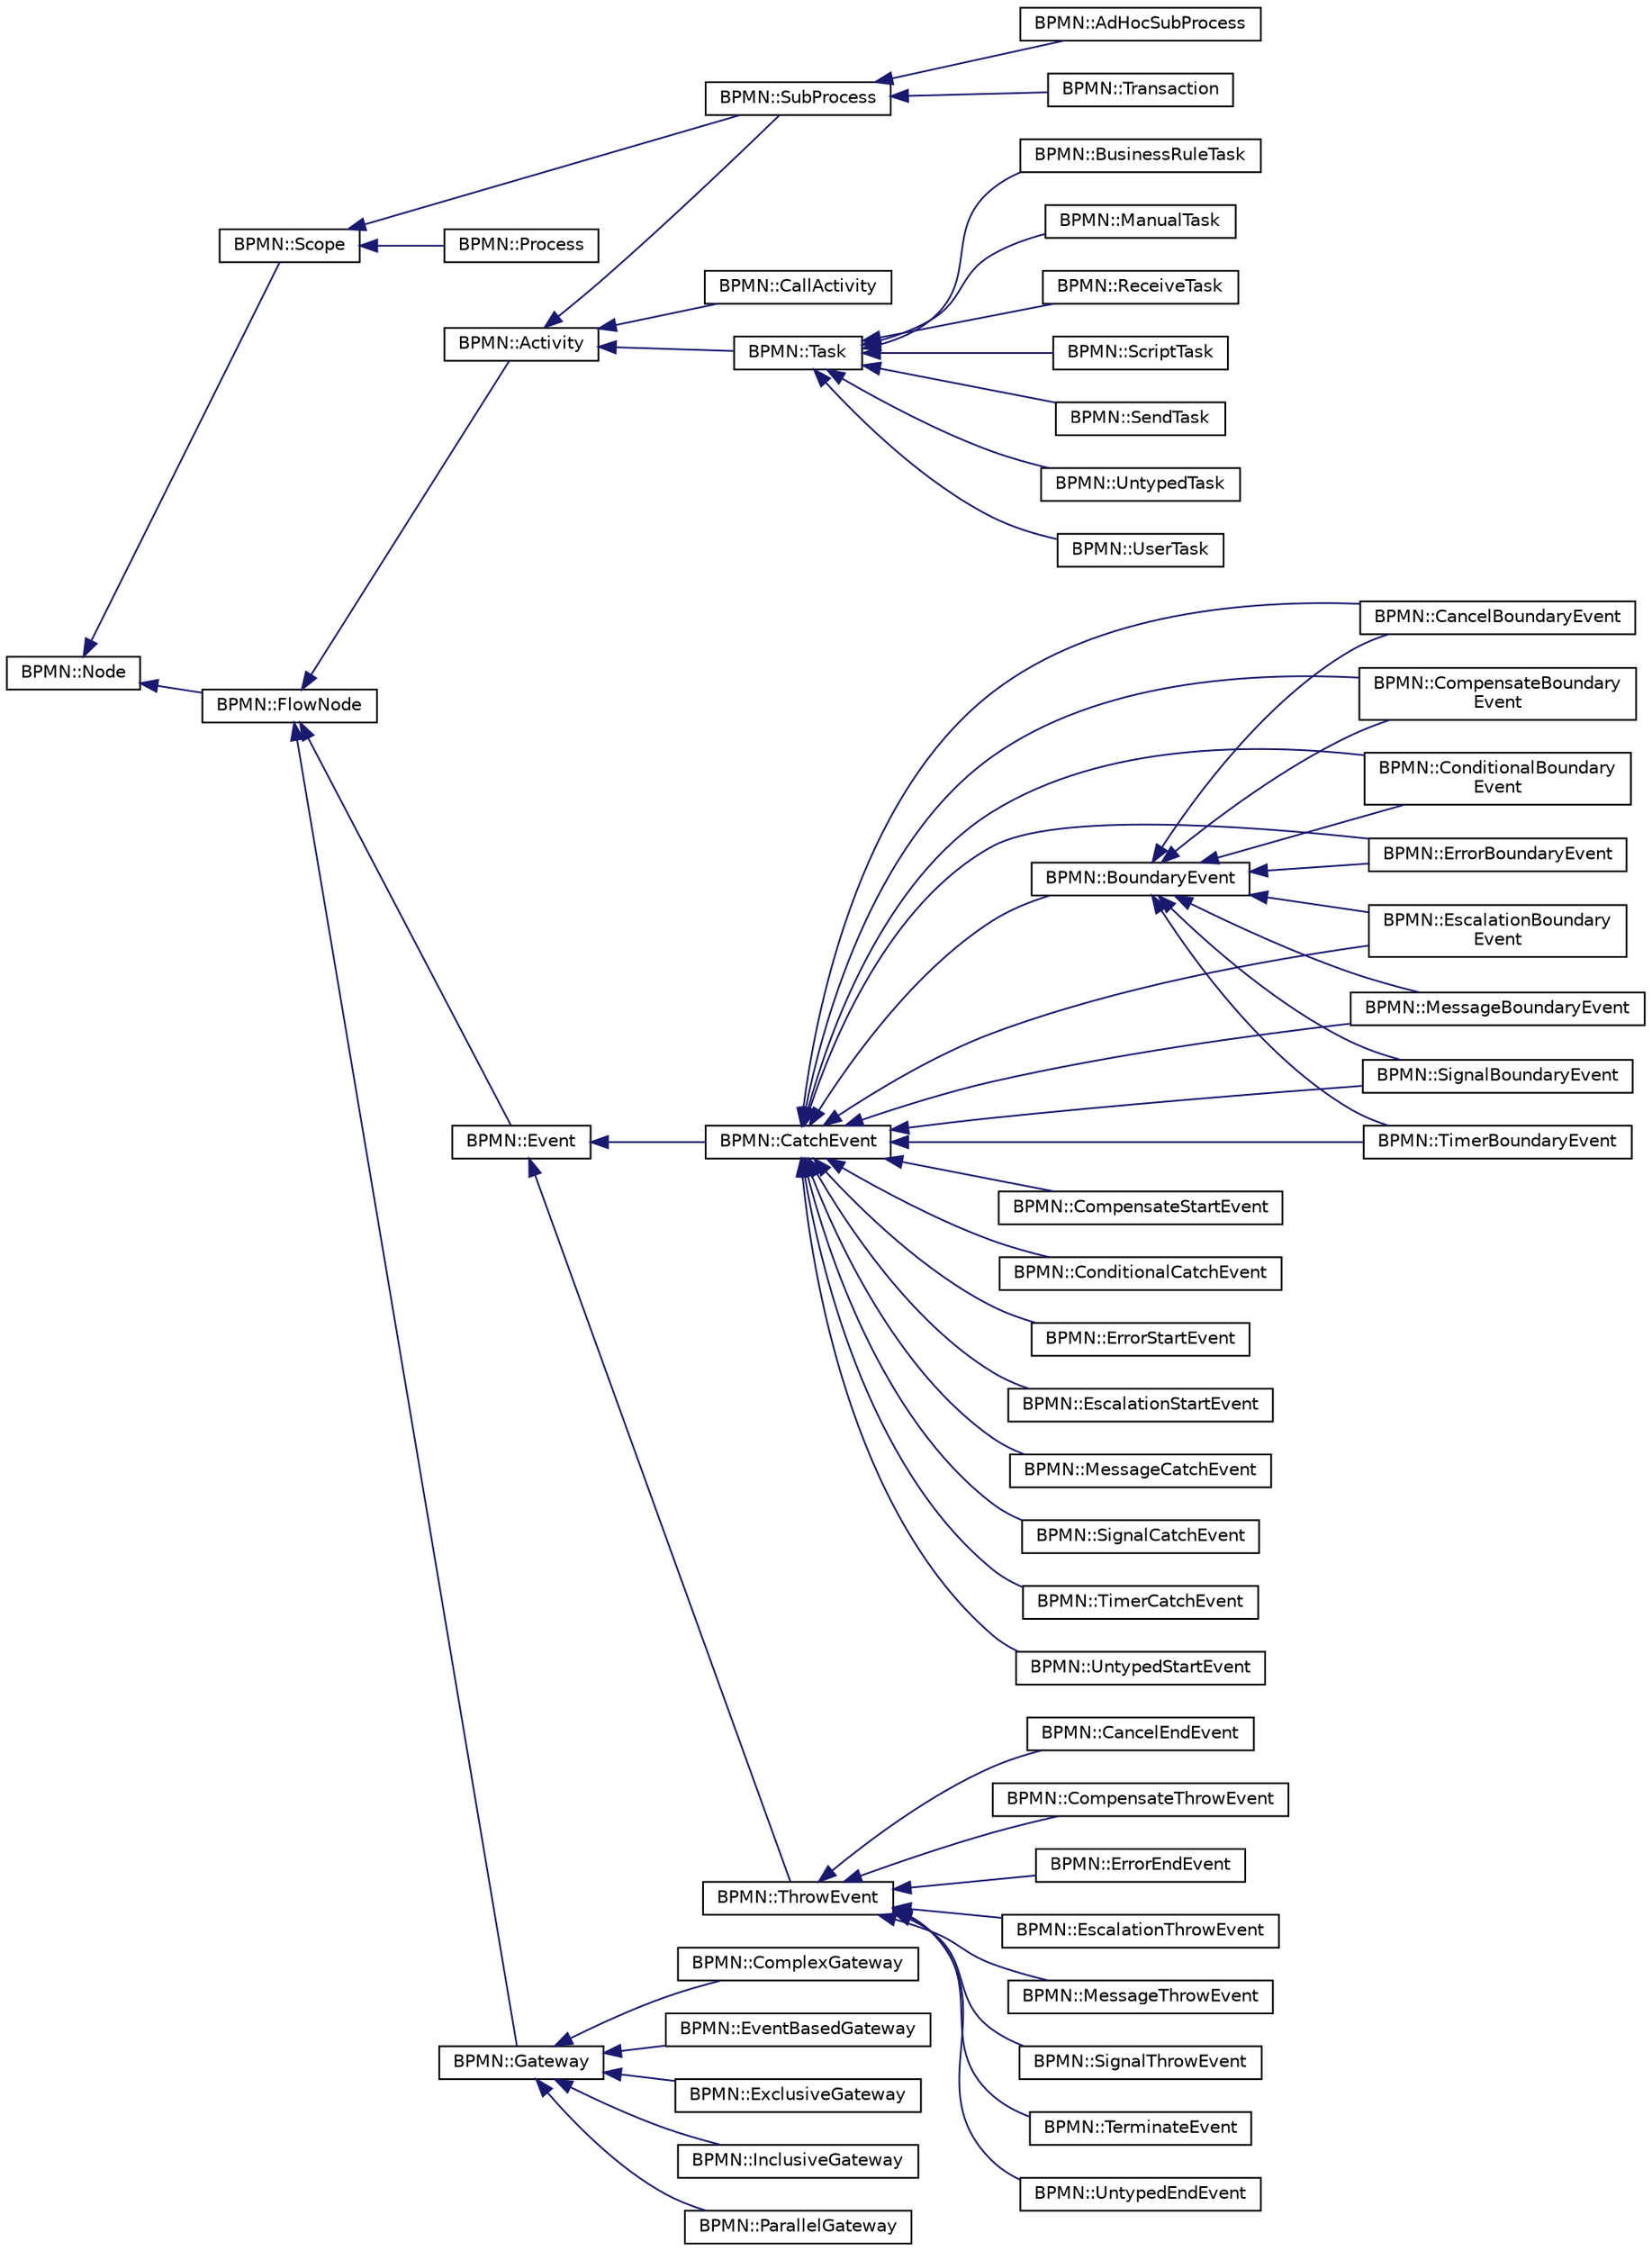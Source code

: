 digraph "Graphical Class Hierarchy"
{
 // LATEX_PDF_SIZE
  edge [fontname="Helvetica",fontsize="10",labelfontname="Helvetica",labelfontsize="10"];
  node [fontname="Helvetica",fontsize="10",shape=record];
  rankdir="LR";
  Node0 [label="BPMN::Node",height=0.2,width=0.4,color="black", fillcolor="white", style="filled",URL="$classBPMN_1_1Node.html",tooltip="Represents a node in a BPMN process."];
  Node0 -> Node1 [dir="back",color="midnightblue",fontsize="10",style="solid",fontname="Helvetica"];
  Node1 [label="BPMN::FlowNode",height=0.2,width=0.4,color="black", fillcolor="white", style="filled",URL="$classBPMN_1_1FlowNode.html",tooltip=" "];
  Node1 -> Node2 [dir="back",color="midnightblue",fontsize="10",style="solid",fontname="Helvetica"];
  Node2 [label="BPMN::Activity",height=0.2,width=0.4,color="black", fillcolor="white", style="filled",URL="$classBPMN_1_1Activity.html",tooltip=" "];
  Node2 -> Node3 [dir="back",color="midnightblue",fontsize="10",style="solid",fontname="Helvetica"];
  Node3 [label="BPMN::CallActivity",height=0.2,width=0.4,color="black", fillcolor="white", style="filled",URL="$classBPMN_1_1CallActivity.html",tooltip=" "];
  Node2 -> Node4 [dir="back",color="midnightblue",fontsize="10",style="solid",fontname="Helvetica"];
  Node4 [label="BPMN::SubProcess",height=0.2,width=0.4,color="black", fillcolor="white", style="filled",URL="$classBPMN_1_1SubProcess.html",tooltip=" "];
  Node4 -> Node5 [dir="back",color="midnightblue",fontsize="10",style="solid",fontname="Helvetica"];
  Node5 [label="BPMN::AdHocSubProcess",height=0.2,width=0.4,color="black", fillcolor="white", style="filled",URL="$classBPMN_1_1AdHocSubProcess.html",tooltip=" "];
  Node4 -> Node6 [dir="back",color="midnightblue",fontsize="10",style="solid",fontname="Helvetica"];
  Node6 [label="BPMN::Transaction",height=0.2,width=0.4,color="black", fillcolor="white", style="filled",URL="$classBPMN_1_1Transaction.html",tooltip=" "];
  Node2 -> Node7 [dir="back",color="midnightblue",fontsize="10",style="solid",fontname="Helvetica"];
  Node7 [label="BPMN::Task",height=0.2,width=0.4,color="black", fillcolor="white", style="filled",URL="$classBPMN_1_1Task.html",tooltip=" "];
  Node7 -> Node8 [dir="back",color="midnightblue",fontsize="10",style="solid",fontname="Helvetica"];
  Node8 [label="BPMN::BusinessRuleTask",height=0.2,width=0.4,color="black", fillcolor="white", style="filled",URL="$classBPMN_1_1BusinessRuleTask.html",tooltip=" "];
  Node7 -> Node9 [dir="back",color="midnightblue",fontsize="10",style="solid",fontname="Helvetica"];
  Node9 [label="BPMN::ManualTask",height=0.2,width=0.4,color="black", fillcolor="white", style="filled",URL="$classBPMN_1_1ManualTask.html",tooltip=" "];
  Node7 -> Node10 [dir="back",color="midnightblue",fontsize="10",style="solid",fontname="Helvetica"];
  Node10 [label="BPMN::ReceiveTask",height=0.2,width=0.4,color="black", fillcolor="white", style="filled",URL="$classBPMN_1_1ReceiveTask.html",tooltip=" "];
  Node7 -> Node11 [dir="back",color="midnightblue",fontsize="10",style="solid",fontname="Helvetica"];
  Node11 [label="BPMN::ScriptTask",height=0.2,width=0.4,color="black", fillcolor="white", style="filled",URL="$classBPMN_1_1ScriptTask.html",tooltip=" "];
  Node7 -> Node12 [dir="back",color="midnightblue",fontsize="10",style="solid",fontname="Helvetica"];
  Node12 [label="BPMN::SendTask",height=0.2,width=0.4,color="black", fillcolor="white", style="filled",URL="$classBPMN_1_1SendTask.html",tooltip=" "];
  Node7 -> Node13 [dir="back",color="midnightblue",fontsize="10",style="solid",fontname="Helvetica"];
  Node13 [label="BPMN::UntypedTask",height=0.2,width=0.4,color="black", fillcolor="white", style="filled",URL="$classBPMN_1_1UntypedTask.html",tooltip=" "];
  Node7 -> Node14 [dir="back",color="midnightblue",fontsize="10",style="solid",fontname="Helvetica"];
  Node14 [label="BPMN::UserTask",height=0.2,width=0.4,color="black", fillcolor="white", style="filled",URL="$classBPMN_1_1UserTask.html",tooltip=" "];
  Node1 -> Node15 [dir="back",color="midnightblue",fontsize="10",style="solid",fontname="Helvetica"];
  Node15 [label="BPMN::Event",height=0.2,width=0.4,color="black", fillcolor="white", style="filled",URL="$classBPMN_1_1Event.html",tooltip=" "];
  Node15 -> Node16 [dir="back",color="midnightblue",fontsize="10",style="solid",fontname="Helvetica"];
  Node16 [label="BPMN::CatchEvent",height=0.2,width=0.4,color="black", fillcolor="white", style="filled",URL="$classBPMN_1_1CatchEvent.html",tooltip=" "];
  Node16 -> Node17 [dir="back",color="midnightblue",fontsize="10",style="solid",fontname="Helvetica"];
  Node17 [label="BPMN::BoundaryEvent",height=0.2,width=0.4,color="black", fillcolor="white", style="filled",URL="$classBPMN_1_1BoundaryEvent.html",tooltip="Represents a boundary event attached to an activity in a BPMN process."];
  Node17 -> Node18 [dir="back",color="midnightblue",fontsize="10",style="solid",fontname="Helvetica"];
  Node18 [label="BPMN::CancelBoundaryEvent",height=0.2,width=0.4,color="black", fillcolor="white", style="filled",URL="$classBPMN_1_1CancelBoundaryEvent.html",tooltip=" "];
  Node17 -> Node19 [dir="back",color="midnightblue",fontsize="10",style="solid",fontname="Helvetica"];
  Node19 [label="BPMN::CompensateBoundary\lEvent",height=0.2,width=0.4,color="black", fillcolor="white", style="filled",URL="$classBPMN_1_1CompensateBoundaryEvent.html",tooltip=" "];
  Node17 -> Node20 [dir="back",color="midnightblue",fontsize="10",style="solid",fontname="Helvetica"];
  Node20 [label="BPMN::ConditionalBoundary\lEvent",height=0.2,width=0.4,color="black", fillcolor="white", style="filled",URL="$classBPMN_1_1ConditionalBoundaryEvent.html",tooltip=" "];
  Node17 -> Node21 [dir="back",color="midnightblue",fontsize="10",style="solid",fontname="Helvetica"];
  Node21 [label="BPMN::ErrorBoundaryEvent",height=0.2,width=0.4,color="black", fillcolor="white", style="filled",URL="$classBPMN_1_1ErrorBoundaryEvent.html",tooltip=" "];
  Node17 -> Node22 [dir="back",color="midnightblue",fontsize="10",style="solid",fontname="Helvetica"];
  Node22 [label="BPMN::EscalationBoundary\lEvent",height=0.2,width=0.4,color="black", fillcolor="white", style="filled",URL="$classBPMN_1_1EscalationBoundaryEvent.html",tooltip=" "];
  Node17 -> Node23 [dir="back",color="midnightblue",fontsize="10",style="solid",fontname="Helvetica"];
  Node23 [label="BPMN::MessageBoundaryEvent",height=0.2,width=0.4,color="black", fillcolor="white", style="filled",URL="$classBPMN_1_1MessageBoundaryEvent.html",tooltip=" "];
  Node17 -> Node24 [dir="back",color="midnightblue",fontsize="10",style="solid",fontname="Helvetica"];
  Node24 [label="BPMN::SignalBoundaryEvent",height=0.2,width=0.4,color="black", fillcolor="white", style="filled",URL="$classBPMN_1_1SignalBoundaryEvent.html",tooltip=" "];
  Node17 -> Node25 [dir="back",color="midnightblue",fontsize="10",style="solid",fontname="Helvetica"];
  Node25 [label="BPMN::TimerBoundaryEvent",height=0.2,width=0.4,color="black", fillcolor="white", style="filled",URL="$classBPMN_1_1TimerBoundaryEvent.html",tooltip=" "];
  Node16 -> Node18 [dir="back",color="midnightblue",fontsize="10",style="solid",fontname="Helvetica"];
  Node16 -> Node19 [dir="back",color="midnightblue",fontsize="10",style="solid",fontname="Helvetica"];
  Node16 -> Node26 [dir="back",color="midnightblue",fontsize="10",style="solid",fontname="Helvetica"];
  Node26 [label="BPMN::CompensateStartEvent",height=0.2,width=0.4,color="black", fillcolor="white", style="filled",URL="$classBPMN_1_1CompensateStartEvent.html",tooltip=" "];
  Node16 -> Node20 [dir="back",color="midnightblue",fontsize="10",style="solid",fontname="Helvetica"];
  Node16 -> Node27 [dir="back",color="midnightblue",fontsize="10",style="solid",fontname="Helvetica"];
  Node27 [label="BPMN::ConditionalCatchEvent",height=0.2,width=0.4,color="black", fillcolor="white", style="filled",URL="$classBPMN_1_1ConditionalCatchEvent.html",tooltip=" "];
  Node16 -> Node21 [dir="back",color="midnightblue",fontsize="10",style="solid",fontname="Helvetica"];
  Node16 -> Node28 [dir="back",color="midnightblue",fontsize="10",style="solid",fontname="Helvetica"];
  Node28 [label="BPMN::ErrorStartEvent",height=0.2,width=0.4,color="black", fillcolor="white", style="filled",URL="$classBPMN_1_1ErrorStartEvent.html",tooltip=" "];
  Node16 -> Node22 [dir="back",color="midnightblue",fontsize="10",style="solid",fontname="Helvetica"];
  Node16 -> Node29 [dir="back",color="midnightblue",fontsize="10",style="solid",fontname="Helvetica"];
  Node29 [label="BPMN::EscalationStartEvent",height=0.2,width=0.4,color="black", fillcolor="white", style="filled",URL="$classBPMN_1_1EscalationStartEvent.html",tooltip=" "];
  Node16 -> Node23 [dir="back",color="midnightblue",fontsize="10",style="solid",fontname="Helvetica"];
  Node16 -> Node30 [dir="back",color="midnightblue",fontsize="10",style="solid",fontname="Helvetica"];
  Node30 [label="BPMN::MessageCatchEvent",height=0.2,width=0.4,color="black", fillcolor="white", style="filled",URL="$classBPMN_1_1MessageCatchEvent.html",tooltip=" "];
  Node16 -> Node24 [dir="back",color="midnightblue",fontsize="10",style="solid",fontname="Helvetica"];
  Node16 -> Node31 [dir="back",color="midnightblue",fontsize="10",style="solid",fontname="Helvetica"];
  Node31 [label="BPMN::SignalCatchEvent",height=0.2,width=0.4,color="black", fillcolor="white", style="filled",URL="$classBPMN_1_1SignalCatchEvent.html",tooltip=" "];
  Node16 -> Node25 [dir="back",color="midnightblue",fontsize="10",style="solid",fontname="Helvetica"];
  Node16 -> Node32 [dir="back",color="midnightblue",fontsize="10",style="solid",fontname="Helvetica"];
  Node32 [label="BPMN::TimerCatchEvent",height=0.2,width=0.4,color="black", fillcolor="white", style="filled",URL="$classBPMN_1_1TimerCatchEvent.html",tooltip=" "];
  Node16 -> Node33 [dir="back",color="midnightblue",fontsize="10",style="solid",fontname="Helvetica"];
  Node33 [label="BPMN::UntypedStartEvent",height=0.2,width=0.4,color="black", fillcolor="white", style="filled",URL="$classBPMN_1_1UntypedStartEvent.html",tooltip=" "];
  Node15 -> Node34 [dir="back",color="midnightblue",fontsize="10",style="solid",fontname="Helvetica"];
  Node34 [label="BPMN::ThrowEvent",height=0.2,width=0.4,color="black", fillcolor="white", style="filled",URL="$classBPMN_1_1ThrowEvent.html",tooltip=" "];
  Node34 -> Node35 [dir="back",color="midnightblue",fontsize="10",style="solid",fontname="Helvetica"];
  Node35 [label="BPMN::CancelEndEvent",height=0.2,width=0.4,color="black", fillcolor="white", style="filled",URL="$classBPMN_1_1CancelEndEvent.html",tooltip=" "];
  Node34 -> Node36 [dir="back",color="midnightblue",fontsize="10",style="solid",fontname="Helvetica"];
  Node36 [label="BPMN::CompensateThrowEvent",height=0.2,width=0.4,color="black", fillcolor="white", style="filled",URL="$classBPMN_1_1CompensateThrowEvent.html",tooltip=" "];
  Node34 -> Node37 [dir="back",color="midnightblue",fontsize="10",style="solid",fontname="Helvetica"];
  Node37 [label="BPMN::ErrorEndEvent",height=0.2,width=0.4,color="black", fillcolor="white", style="filled",URL="$classBPMN_1_1ErrorEndEvent.html",tooltip=" "];
  Node34 -> Node38 [dir="back",color="midnightblue",fontsize="10",style="solid",fontname="Helvetica"];
  Node38 [label="BPMN::EscalationThrowEvent",height=0.2,width=0.4,color="black", fillcolor="white", style="filled",URL="$classBPMN_1_1EscalationThrowEvent.html",tooltip=" "];
  Node34 -> Node39 [dir="back",color="midnightblue",fontsize="10",style="solid",fontname="Helvetica"];
  Node39 [label="BPMN::MessageThrowEvent",height=0.2,width=0.4,color="black", fillcolor="white", style="filled",URL="$classBPMN_1_1MessageThrowEvent.html",tooltip=" "];
  Node34 -> Node40 [dir="back",color="midnightblue",fontsize="10",style="solid",fontname="Helvetica"];
  Node40 [label="BPMN::SignalThrowEvent",height=0.2,width=0.4,color="black", fillcolor="white", style="filled",URL="$classBPMN_1_1SignalThrowEvent.html",tooltip=" "];
  Node34 -> Node41 [dir="back",color="midnightblue",fontsize="10",style="solid",fontname="Helvetica"];
  Node41 [label="BPMN::TerminateEvent",height=0.2,width=0.4,color="black", fillcolor="white", style="filled",URL="$classBPMN_1_1TerminateEvent.html",tooltip=" "];
  Node34 -> Node42 [dir="back",color="midnightblue",fontsize="10",style="solid",fontname="Helvetica"];
  Node42 [label="BPMN::UntypedEndEvent",height=0.2,width=0.4,color="black", fillcolor="white", style="filled",URL="$classBPMN_1_1UntypedEndEvent.html",tooltip=" "];
  Node1 -> Node43 [dir="back",color="midnightblue",fontsize="10",style="solid",fontname="Helvetica"];
  Node43 [label="BPMN::Gateway",height=0.2,width=0.4,color="black", fillcolor="white", style="filled",URL="$classBPMN_1_1Gateway.html",tooltip=" "];
  Node43 -> Node44 [dir="back",color="midnightblue",fontsize="10",style="solid",fontname="Helvetica"];
  Node44 [label="BPMN::ComplexGateway",height=0.2,width=0.4,color="black", fillcolor="white", style="filled",URL="$classBPMN_1_1ComplexGateway.html",tooltip=" "];
  Node43 -> Node45 [dir="back",color="midnightblue",fontsize="10",style="solid",fontname="Helvetica"];
  Node45 [label="BPMN::EventBasedGateway",height=0.2,width=0.4,color="black", fillcolor="white", style="filled",URL="$classBPMN_1_1EventBasedGateway.html",tooltip=" "];
  Node43 -> Node46 [dir="back",color="midnightblue",fontsize="10",style="solid",fontname="Helvetica"];
  Node46 [label="BPMN::ExclusiveGateway",height=0.2,width=0.4,color="black", fillcolor="white", style="filled",URL="$classBPMN_1_1ExclusiveGateway.html",tooltip=" "];
  Node43 -> Node47 [dir="back",color="midnightblue",fontsize="10",style="solid",fontname="Helvetica"];
  Node47 [label="BPMN::InclusiveGateway",height=0.2,width=0.4,color="black", fillcolor="white", style="filled",URL="$classBPMN_1_1InclusiveGateway.html",tooltip=" "];
  Node43 -> Node48 [dir="back",color="midnightblue",fontsize="10",style="solid",fontname="Helvetica"];
  Node48 [label="BPMN::ParallelGateway",height=0.2,width=0.4,color="black", fillcolor="white", style="filled",URL="$classBPMN_1_1ParallelGateway.html",tooltip=" "];
  Node0 -> Node49 [dir="back",color="midnightblue",fontsize="10",style="solid",fontname="Helvetica"];
  Node49 [label="BPMN::Scope",height=0.2,width=0.4,color="black", fillcolor="white", style="filled",URL="$classBPMN_1_1Scope.html",tooltip=" "];
  Node49 -> Node50 [dir="back",color="midnightblue",fontsize="10",style="solid",fontname="Helvetica"];
  Node50 [label="BPMN::Process",height=0.2,width=0.4,color="black", fillcolor="white", style="filled",URL="$classBPMN_1_1Process.html",tooltip=" "];
  Node49 -> Node4 [dir="back",color="midnightblue",fontsize="10",style="solid",fontname="Helvetica"];
}
